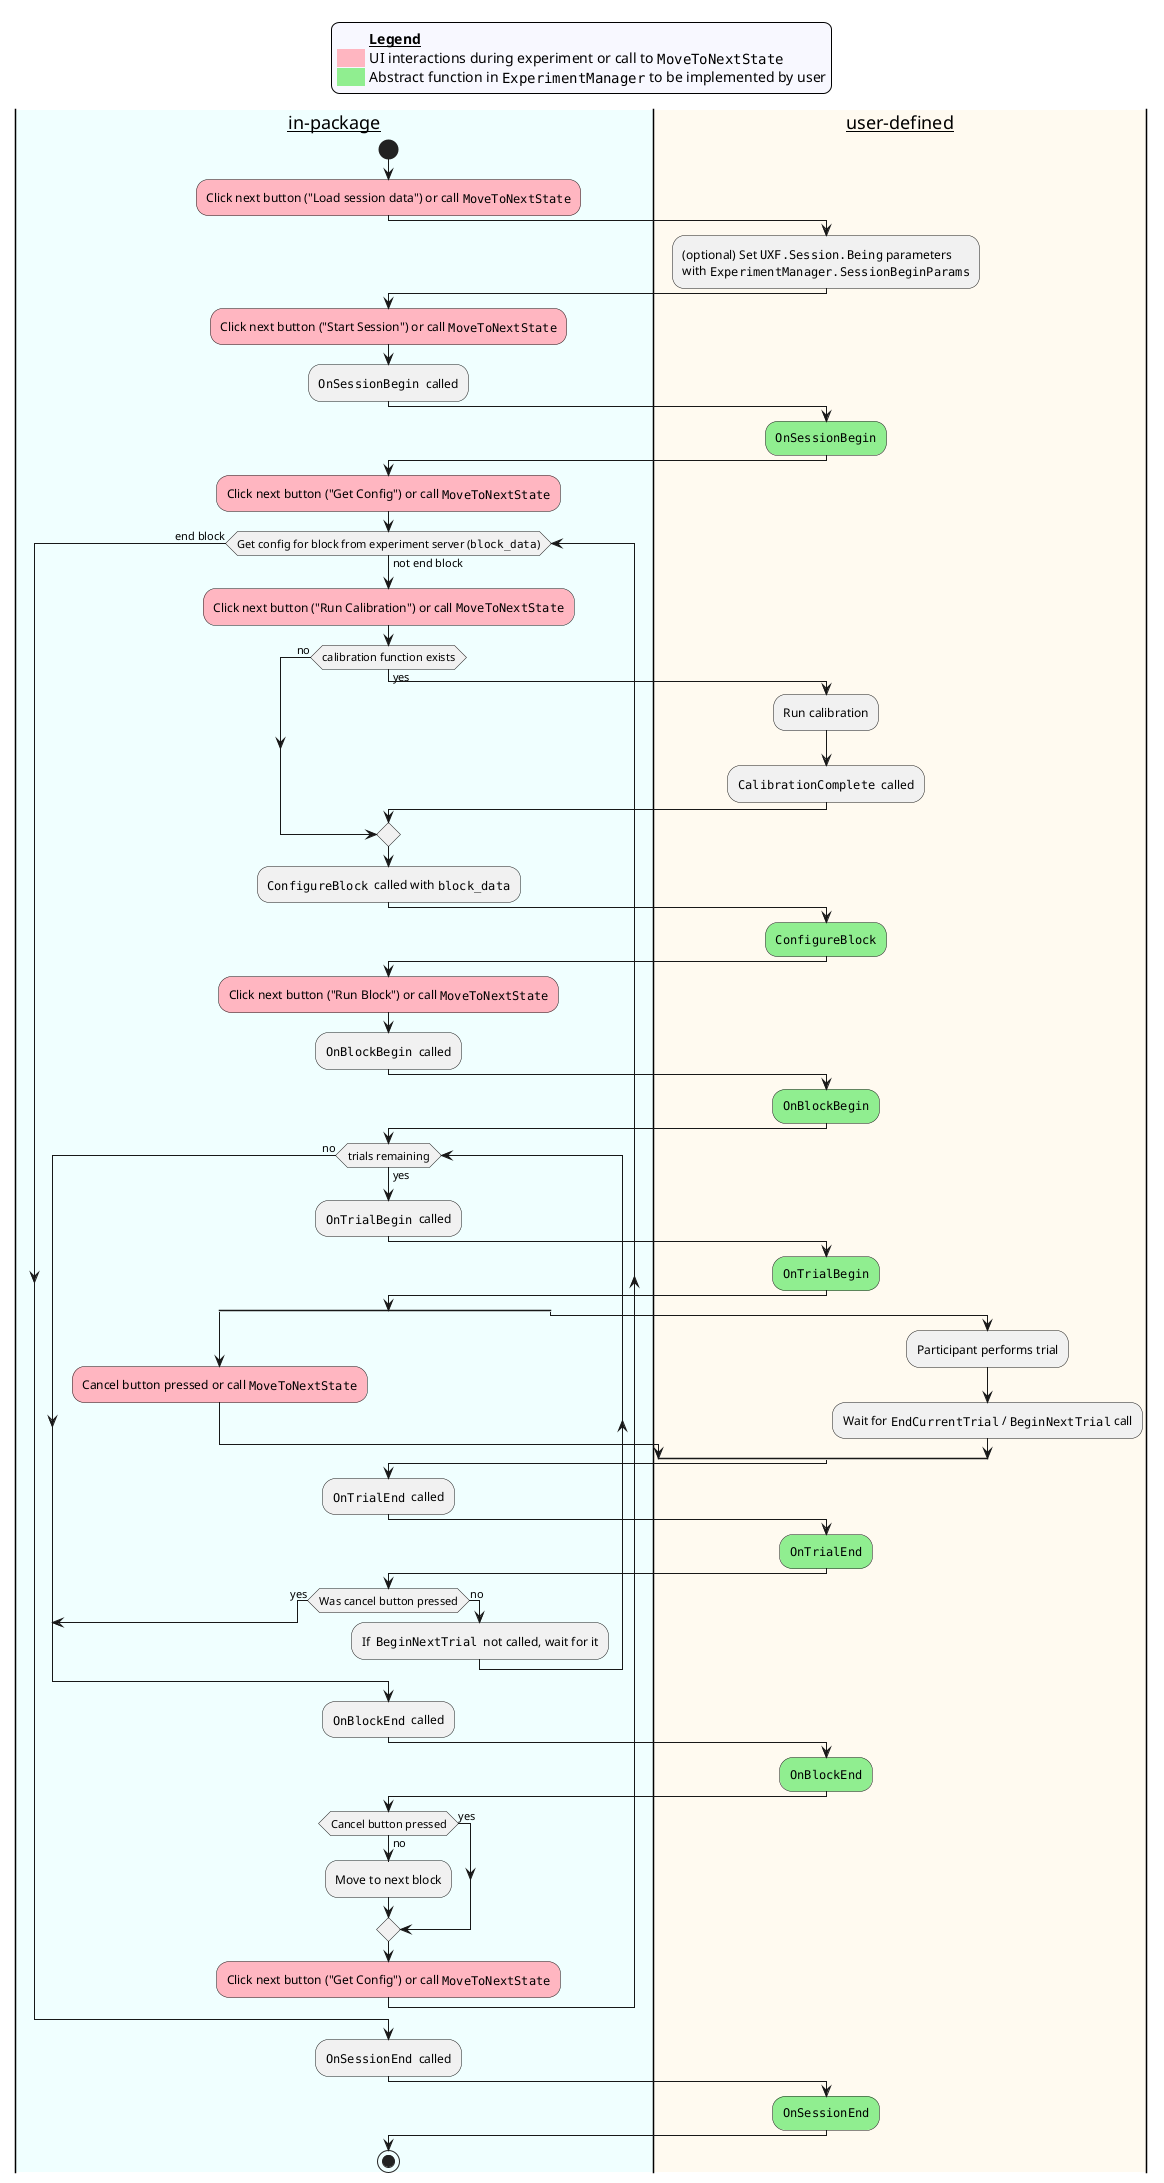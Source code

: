 @startuml
skinparam legend {
  backgroundColor #GhostWhite
  entrySeparator #GhostWhite
}

legend top
  <#GhostWhite,#GhostWhite>|        |= __Legend__ |
  |<#lightpink>   | UI interactions during experiment or call to ""MoveToNextState""|
  |<#lightgreen>  | Abstract function in ""ExperimentManager"" to be implemented by user|
endlegend

|__in-package__|
start
#lightpink:Click next button ("Load session data") or call ""MoveToNextState"";
|#FloralWhite|__user-defined__|
:(optional) Set ""UXF.Session.Being"" parameters
with ""ExperimentManager.SessionBeginParams"";
|__in-package__|
#lightpink:Click next button ("Start Session") or call ""MoveToNextState"";
:""OnSessionBegin""  called;
|__user-defined__|
#lightgreen:""OnSessionBegin"";
|#Azure|__in-package__|
#lightpink:Click next button ("Get Config") or call ""MoveToNextState"";

while (Get config for block from experiment server (""block_data"")) is (not end block)

    #lightpink:Click next button ("Run Calibration") or call ""MoveToNextState"";
    if (calibration function exists) then (yes)
        |__user-defined__|
        :Run calibration;
        :""CalibrationComplete""  called;
    else (no)
    endif

    |__in-package__|
    :""ConfigureBlock""  called with ""block_data"";

    |__user-defined__|
    #lightgreen:""ConfigureBlock"";

    |__in-package__|
    #lightpink:Click next button ("Run Block") or call ""MoveToNextState"";
    :""OnBlockBegin""  called;

    |__user-defined__|
    #lightgreen:""OnBlockBegin"";

    |__in-package__|
    while (trials remaining) is (yes)

        :""OnTrialBegin""  called;

        |__user-defined__|
        #lightgreen:""OnTrialBegin"";

        split
            |__in-package__|
            #lightpink:Cancel button pressed or call ""MoveToNextState"";
        split again
            |__user-defined__|
            :Participant performs trial;
            :Wait for ""EndCurrentTrial"" / ""BeginNextTrial"" call;
        end split

        |__in-package__|
        :""OnTrialEnd""  called;

        |__user-defined__|
        #lightgreen:""OnTrialEnd"";

        |__in-package__|
        if (Was cancel button pressed) then (yes)
            break
        else (no)
            :If  ""BeginNextTrial""  not called, wait for it;
        endif
    endwhile (no)

    :""OnBlockEnd""  called;

    |__user-defined__|
    #lightgreen:""OnBlockEnd"";

    |__in-package__|
    if (Cancel button pressed) then (no)
        :Move to next block;
    else (yes)
    endif
    #lightpink:Click next button ("Get Config") or call ""MoveToNextState"";

endwhile (end block)

:""OnSessionEnd""  called;

|__user-defined__|
#lightgreen:""OnSessionEnd"";

|__in-package__|
stop
@enduml

